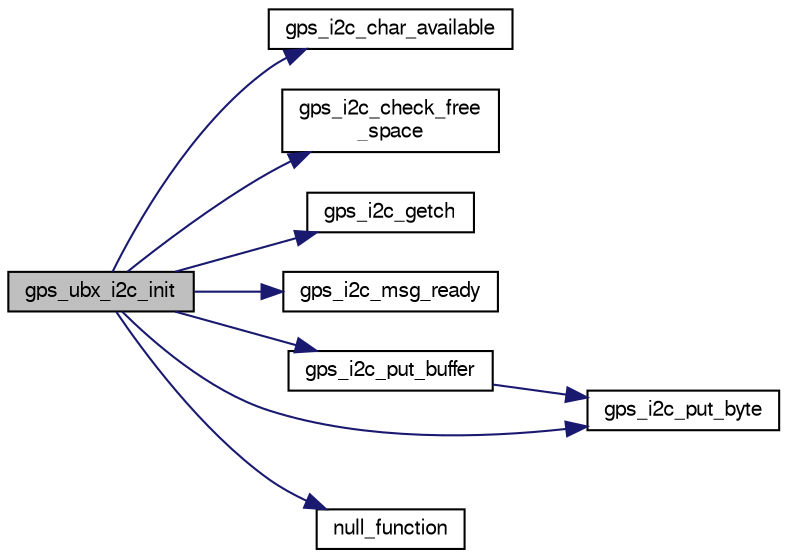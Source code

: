 digraph "gps_ubx_i2c_init"
{
  edge [fontname="FreeSans",fontsize="10",labelfontname="FreeSans",labelfontsize="10"];
  node [fontname="FreeSans",fontsize="10",shape=record];
  rankdir="LR";
  Node1 [label="gps_ubx_i2c_init",height=0.2,width=0.4,color="black", fillcolor="grey75", style="filled", fontcolor="black"];
  Node1 -> Node2 [color="midnightblue",fontsize="10",style="solid",fontname="FreeSans"];
  Node2 [label="gps_i2c_char_available",height=0.2,width=0.4,color="black", fillcolor="white", style="filled",URL="$gps__ubx__i2c_8c.html#a4e9375743ce0fb16c3a4892eb0f823bd",tooltip="check if a new character is available "];
  Node1 -> Node3 [color="midnightblue",fontsize="10",style="solid",fontname="FreeSans"];
  Node3 [label="gps_i2c_check_free\l_space",height=0.2,width=0.4,color="black", fillcolor="white", style="filled",URL="$gps__ubx__i2c_8c.html#a201e7f484b96faa23d7a9506d7442bc9",tooltip="Check available space in transmit buffer. "];
  Node1 -> Node4 [color="midnightblue",fontsize="10",style="solid",fontname="FreeSans"];
  Node4 [label="gps_i2c_getch",height=0.2,width=0.4,color="black", fillcolor="white", style="filled",URL="$gps__ubx__i2c_8c.html#a241634e6c8b878f03d15aa698baf0fe4",tooltip="get a new char "];
  Node1 -> Node5 [color="midnightblue",fontsize="10",style="solid",fontname="FreeSans"];
  Node5 [label="gps_i2c_msg_ready",height=0.2,width=0.4,color="black", fillcolor="white", style="filled",URL="$gps__ubx__i2c_8c.html#af038668157161a873a764a7edc0a367b",tooltip="send buffer when ready "];
  Node1 -> Node6 [color="midnightblue",fontsize="10",style="solid",fontname="FreeSans"];
  Node6 [label="gps_i2c_put_buffer",height=0.2,width=0.4,color="black", fillcolor="white", style="filled",URL="$gps__ubx__i2c_8c.html#afb47044db85e0eb5ea321cfb97f48059",tooltip="Put bytes into transmit buffer. "];
  Node6 -> Node7 [color="midnightblue",fontsize="10",style="solid",fontname="FreeSans"];
  Node7 [label="gps_i2c_put_byte",height=0.2,width=0.4,color="black", fillcolor="white", style="filled",URL="$gps__ubx__i2c_8c.html#aee916f88f710ec46463e53d9350df177",tooltip="Put byte into transmit buffer. "];
  Node1 -> Node7 [color="midnightblue",fontsize="10",style="solid",fontname="FreeSans"];
  Node1 -> Node8 [color="midnightblue",fontsize="10",style="solid",fontname="FreeSans"];
  Node8 [label="null_function",height=0.2,width=0.4,color="black", fillcolor="white", style="filled",URL="$gps__ubx__i2c_8c.html#afb78ffee07cb1190a736971f18eb17d1",tooltip="null function "];
}
